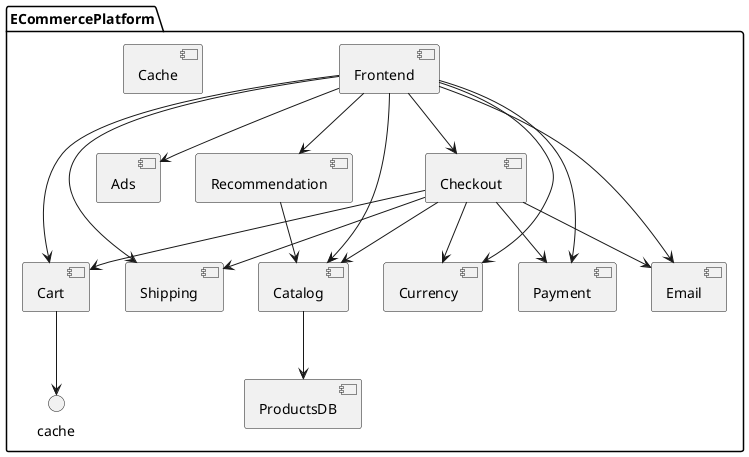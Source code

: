 @startuml
package ECommercePlatform {
[Frontend]
[Checkout]
[Cart]
[Cache] as Cache
[Ads]
[Recommendation]
[Catalog]
[ProductsDB]
[Shipping]
[Currency]
[Payment]
[Email]

Frontend --> Ads
Frontend --> Recommendation
Frontend --> Catalog
Frontend --> Cart
Frontend --> Checkout
Frontend --> Shipping
Frontend --> Currency
Frontend --> Payment
Frontend --> Email

Recommendation --> Catalog
Catalog --> ProductsDB
Cart --> cache
Checkout --> Catalog
Checkout --> Cart
Checkout --> Shipping
Checkout --> Currency
Checkout --> Payment
Checkout --> Email
}
@enduml